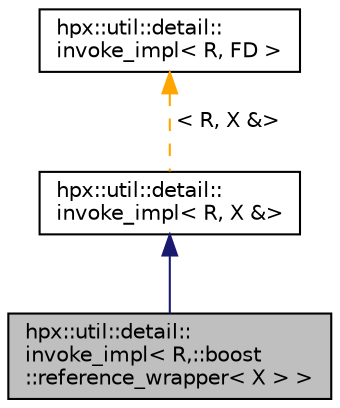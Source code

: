 digraph "hpx::util::detail::invoke_impl&lt; R,::boost::reference_wrapper&lt; X &gt; &gt;"
{
  edge [fontname="Helvetica",fontsize="10",labelfontname="Helvetica",labelfontsize="10"];
  node [fontname="Helvetica",fontsize="10",shape=record];
  Node3 [label="hpx::util::detail::\linvoke_impl\< R,::boost\l::reference_wrapper\< X \> \>",height=0.2,width=0.4,color="black", fillcolor="grey75", style="filled", fontcolor="black"];
  Node4 -> Node3 [dir="back",color="midnightblue",fontsize="10",style="solid",fontname="Helvetica"];
  Node4 [label="hpx::util::detail::\linvoke_impl\< R, X &\>",height=0.2,width=0.4,color="black", fillcolor="white", style="filled",URL="$d9/d8a/structhpx_1_1util_1_1detail_1_1invoke__impl.html"];
  Node5 -> Node4 [dir="back",color="orange",fontsize="10",style="dashed",label=" \< R, X &\>" ,fontname="Helvetica"];
  Node5 [label="hpx::util::detail::\linvoke_impl\< R, FD \>",height=0.2,width=0.4,color="black", fillcolor="white", style="filled",URL="$d9/d8a/structhpx_1_1util_1_1detail_1_1invoke__impl.html"];
}

